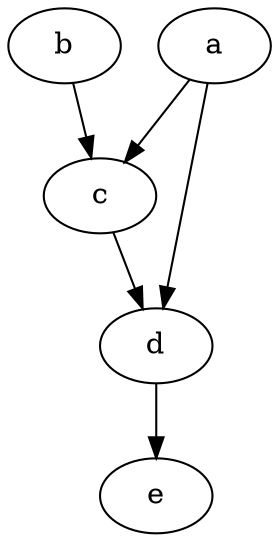 strict digraph G {
	graph [bb="0,0,126,252",
		rankdir=TB
	];
	node [label="\N"];
	c	[height=0.5,
		label=c,
		pos="44,162",
		width=0.75];
	d	[height=0.5,
		label=d,
		pos="71,90",
		width=0.75];
	c -> d	[pos="e,64.524,107.79 50.536,144.05 53.521,136.32 57.131,126.96 60.483,118.27"];
	a	[height=0.5,
		label=a,
		pos="99,234",
		width=0.75];
	a -> c	[pos="e,56.172,178.49 86.794,217.46 79.887,208.67 71.092,197.48 63.275,187.53"];
	a -> d	[pos="e,74.389,108.19 95.623,215.87 90.893,191.88 82.238,147.99 76.552,119.16"];
	e	[height=0.5,
		label=e,
		pos="71,18",
		width=0.75];
	d -> e	[pos="e,71,36.104 71,71.697 71,64.407 71,55.726 71,47.536"];
	b	[height=0.5,
		label=b,
		pos="27,234",
		width=0.75];
	b -> c	[pos="e,39.805,180.28 31.115,216.05 32.926,208.6 35.102,199.64 37.146,191.22"];
}
